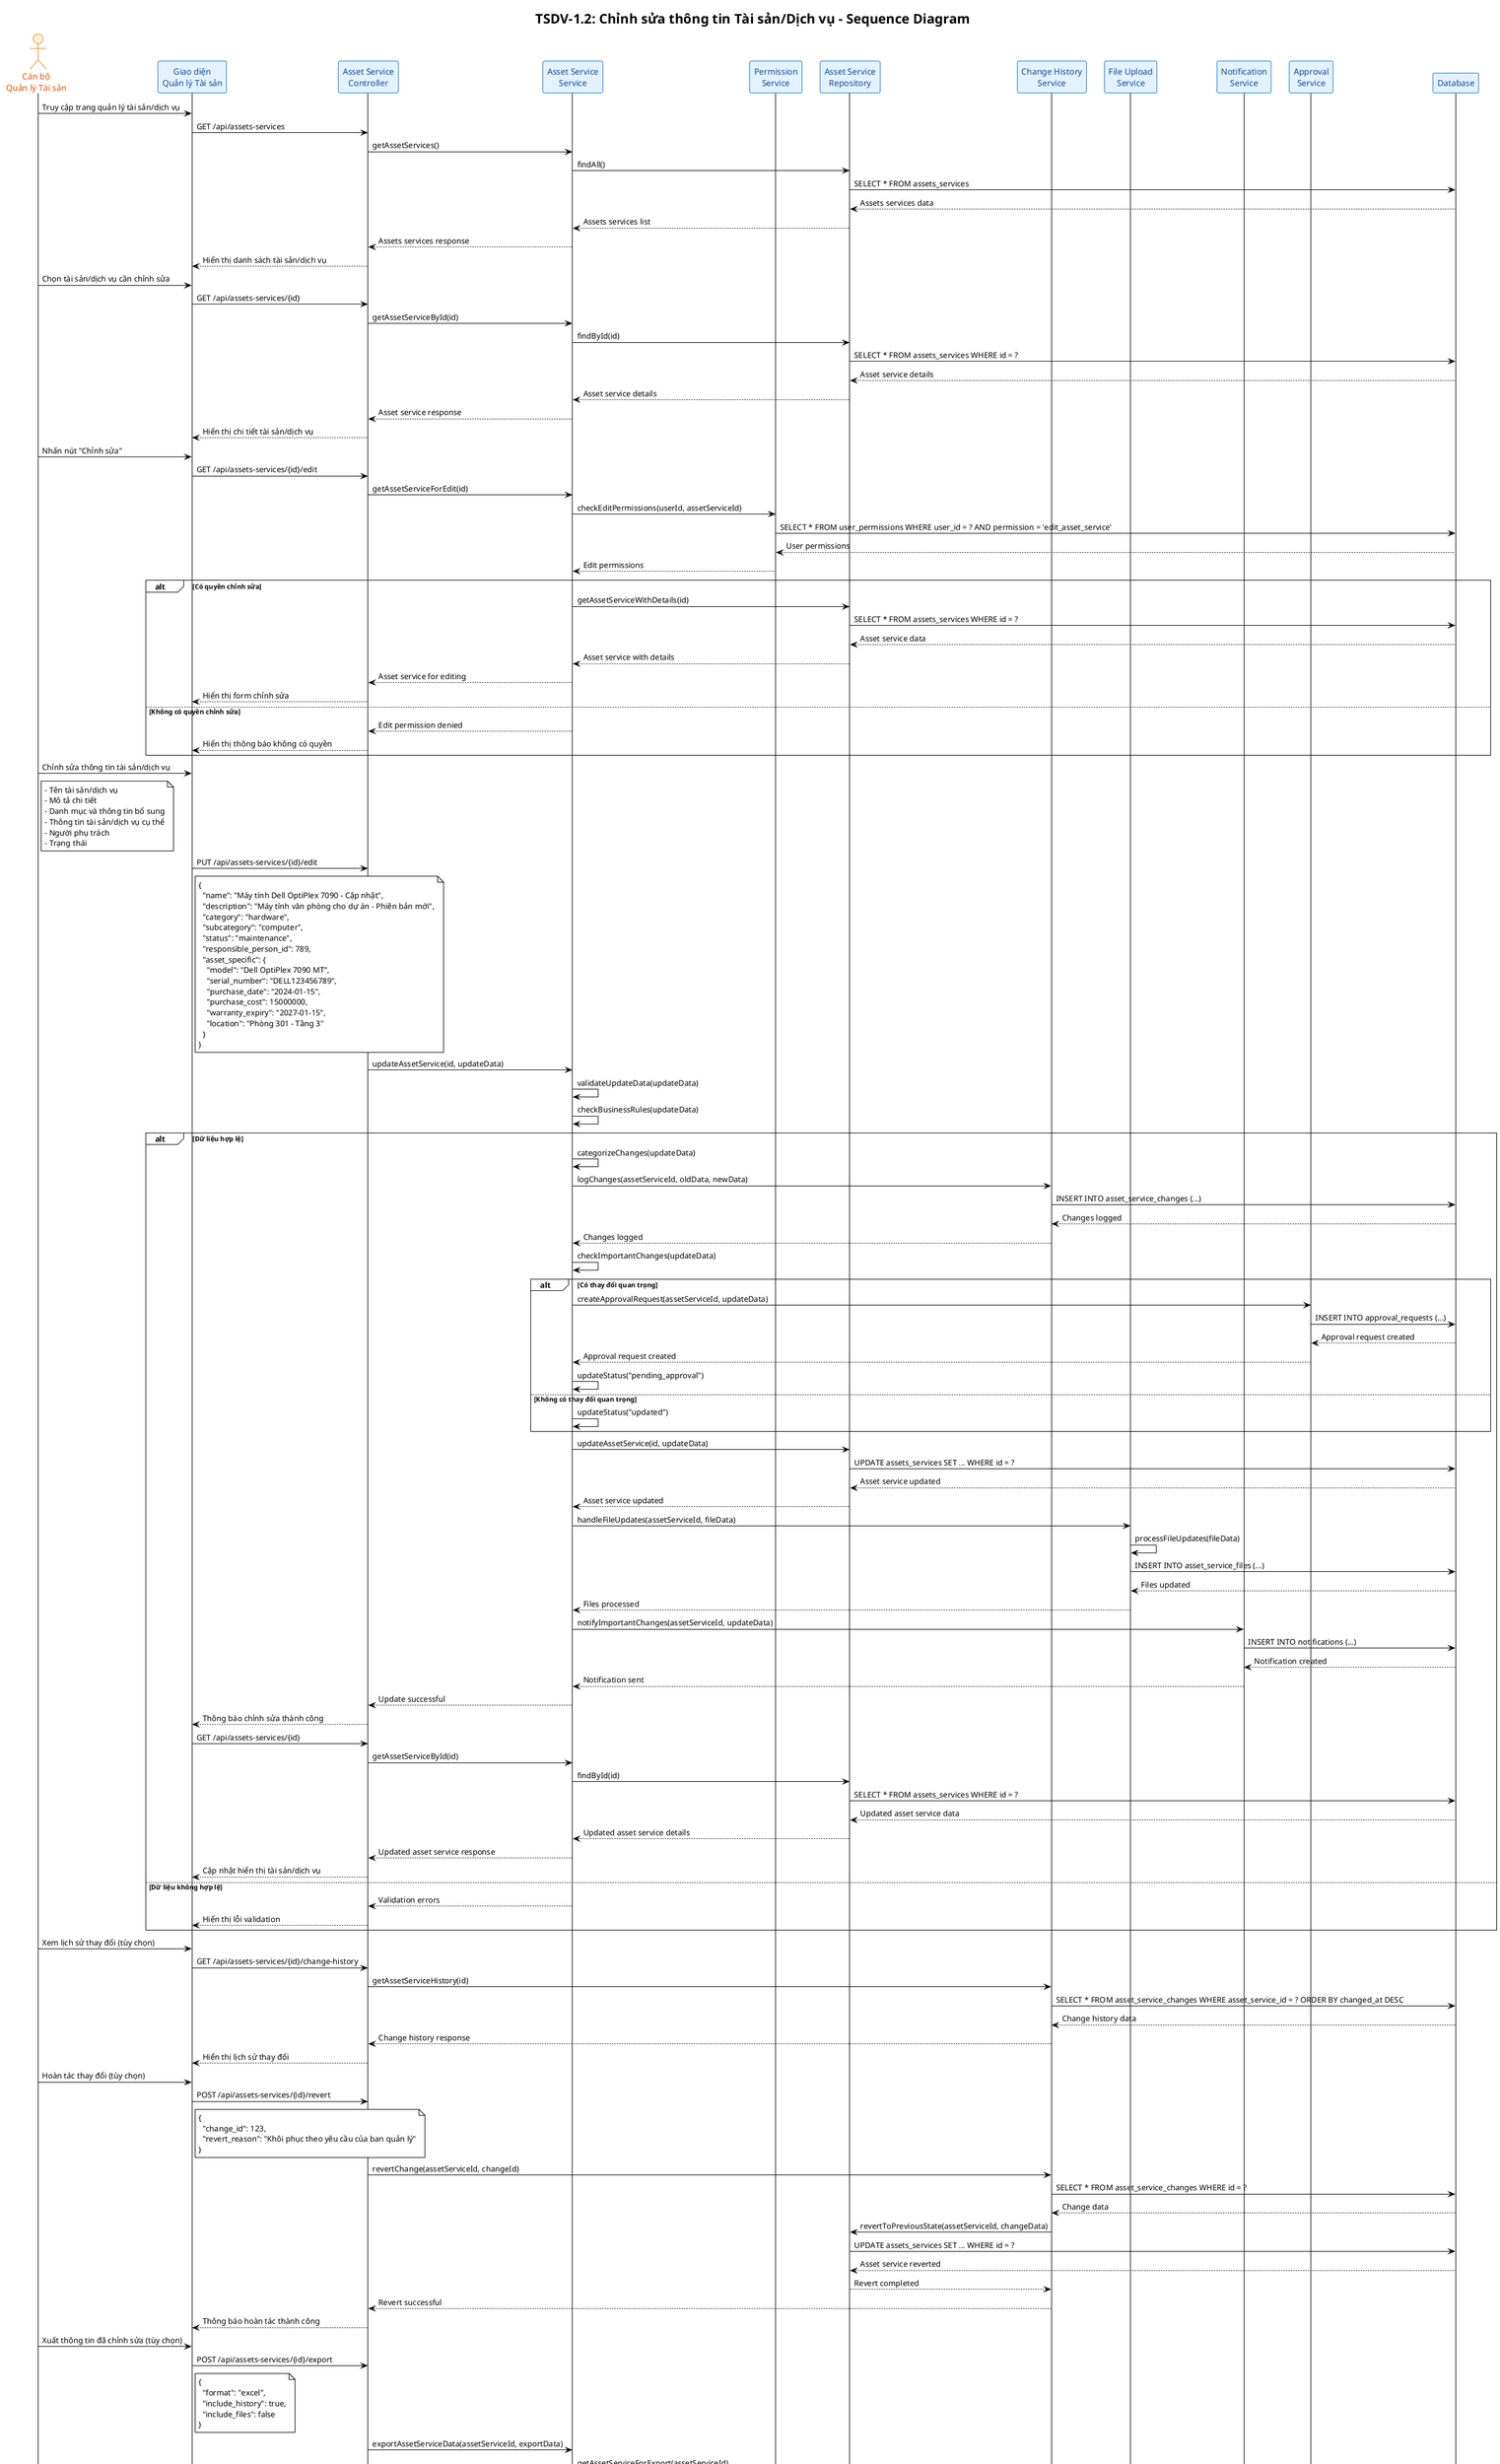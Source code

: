 @startuml TSDV-1.2 Sequence Diagram
!theme plain
skinparam backgroundColor #FFFFFF
skinparam participant {
  BackgroundColor #E3F2FD
  BorderColor #1976D2
  FontColor #0D47A1
}
skinparam actor {
  BackgroundColor #FFF3E0
  BorderColor #F57C00
  FontColor #E65100
}
skinparam database {
  BackgroundColor #F3E5F5
  BorderColor #7B1FA2
  FontColor #4A148C
}

title TSDV-1.2: Chỉnh sửa thông tin Tài sản/Dịch vụ - Sequence Diagram

actor "Cán bộ\nQuản lý Tài sản" as User
participant "Giao diện\nQuản lý Tài sản" as UI
participant "Asset Service\nController" as Controller
participant "Asset Service\nService" as Service
participant "Permission\nService" as PermissionService
participant "Asset Service\nRepository" as AssetRepo
participant "Change History\nService" as HistoryService
participant "File Upload\nService" as FileService
participant "Notification\nService" as NotificationService
participant "Approval\nService" as ApprovalService
participant "Database" as DB

User -> UI: Truy cập trang quản lý tài sản/dịch vụ
UI -> Controller: GET /api/assets-services
Controller -> Service: getAssetServices()
Service -> AssetRepo: findAll()
AssetRepo -> DB: SELECT * FROM assets_services
DB --> AssetRepo: Assets services data
AssetRepo --> Service: Assets services list
Service --> Controller: Assets services response
Controller --> UI: Hiển thị danh sách tài sản/dịch vụ

User -> UI: Chọn tài sản/dịch vụ cần chỉnh sửa
UI -> Controller: GET /api/assets-services/{id}
Controller -> Service: getAssetServiceById(id)
Service -> AssetRepo: findById(id)
AssetRepo -> DB: SELECT * FROM assets_services WHERE id = ?
DB --> AssetRepo: Asset service details
AssetRepo --> Service: Asset service details
Service --> Controller: Asset service response
Controller --> UI: Hiển thị chi tiết tài sản/dịch vụ

User -> UI: Nhấn nút "Chỉnh sửa"
UI -> Controller: GET /api/assets-services/{id}/edit
Controller -> Service: getAssetServiceForEdit(id)
Service -> PermissionService: checkEditPermissions(userId, assetServiceId)
PermissionService -> DB: SELECT * FROM user_permissions WHERE user_id = ? AND permission = 'edit_asset_service'
DB --> PermissionService: User permissions
PermissionService --> Service: Edit permissions

alt Có quyền chỉnh sửa
  Service -> AssetRepo: getAssetServiceWithDetails(id)
  AssetRepo -> DB: SELECT * FROM assets_services WHERE id = ?
  DB --> AssetRepo: Asset service data
  AssetRepo --> Service: Asset service with details
  Service --> Controller: Asset service for editing
  Controller --> UI: Hiển thị form chỉnh sửa
  
else Không có quyền chỉnh sửa
  Service --> Controller: Edit permission denied
  Controller --> UI: Hiển thị thông báo không có quyền
end

User -> UI: Chỉnh sửa thông tin tài sản/dịch vụ
note right of User
  - Tên tài sản/dịch vụ
  - Mô tả chi tiết
  - Danh mục và thông tin bổ sung
  - Thông tin tài sản/dịch vụ cụ thể
  - Người phụ trách
  - Trạng thái
end note

UI -> Controller: PUT /api/assets-services/{id}/edit
note right of UI
{
  "name": "Máy tính Dell OptiPlex 7090 - Cập nhật",
  "description": "Máy tính văn phòng cho dự án - Phiên bản mới",
  "category": "hardware",
  "subcategory": "computer",
  "status": "maintenance",
  "responsible_person_id": 789,
  "asset_specific": {
    "model": "Dell OptiPlex 7090 MT",
    "serial_number": "DELL123456789",
    "purchase_date": "2024-01-15",
    "purchase_cost": 15000000,
    "warranty_expiry": "2027-01-15",
    "location": "Phòng 301 - Tầng 3"
  }
}
end note

Controller -> Service: updateAssetService(id, updateData)
Service -> Service: validateUpdateData(updateData)
Service -> Service: checkBusinessRules(updateData)

alt Dữ liệu hợp lệ
  Service -> Service: categorizeChanges(updateData)
  
  Service -> HistoryService: logChanges(assetServiceId, oldData, newData)
  HistoryService -> DB: INSERT INTO asset_service_changes (...)
  DB --> HistoryService: Changes logged
  HistoryService --> Service: Changes logged
  
  Service -> Service: checkImportantChanges(updateData)
  
  alt Có thay đổi quan trọng
    Service -> ApprovalService: createApprovalRequest(assetServiceId, updateData)
    ApprovalService -> DB: INSERT INTO approval_requests (...)
    DB --> ApprovalService: Approval request created
    ApprovalService --> Service: Approval request created
    
    Service -> Service: updateStatus("pending_approval")
  else Không có thay đổi quan trọng
    Service -> Service: updateStatus("updated")
  end
  
  Service -> AssetRepo: updateAssetService(id, updateData)
  AssetRepo -> DB: UPDATE assets_services SET ... WHERE id = ?
  DB --> AssetRepo: Asset service updated
  AssetRepo --> Service: Asset service updated
  
  Service -> FileService: handleFileUpdates(assetServiceId, fileData)
  FileService -> FileService: processFileUpdates(fileData)
  FileService -> DB: INSERT INTO asset_service_files (...)
  DB --> FileService: Files updated
  FileService --> Service: Files processed
  
  Service -> NotificationService: notifyImportantChanges(assetServiceId, updateData)
  NotificationService -> DB: INSERT INTO notifications (...)
  DB --> NotificationService: Notification created
  NotificationService --> Service: Notification sent
  
  Service --> Controller: Update successful
  Controller --> UI: Thông báo chỉnh sửa thành công
  
  UI -> Controller: GET /api/assets-services/{id}
  Controller -> Service: getAssetServiceById(id)
  Service -> AssetRepo: findById(id)
  AssetRepo -> DB: SELECT * FROM assets_services WHERE id = ?
  DB --> AssetRepo: Updated asset service data
  AssetRepo --> Service: Updated asset service details
  Service --> Controller: Updated asset service response
  Controller --> UI: Cập nhật hiển thị tài sản/dịch vụ
  
else Dữ liệu không hợp lệ
  Service --> Controller: Validation errors
  Controller --> UI: Hiển thị lỗi validation
end

User -> UI: Xem lịch sử thay đổi (tùy chọn)
UI -> Controller: GET /api/assets-services/{id}/change-history
Controller -> HistoryService: getAssetServiceHistory(id)
HistoryService -> DB: SELECT * FROM asset_service_changes WHERE asset_service_id = ? ORDER BY changed_at DESC
DB --> HistoryService: Change history data
HistoryService --> Controller: Change history response
Controller --> UI: Hiển thị lịch sử thay đổi

User -> UI: Hoàn tác thay đổi (tùy chọn)
UI -> Controller: POST /api/assets-services/{id}/revert
note right of UI
{
  "change_id": 123,
  "revert_reason": "Khôi phục theo yêu cầu của ban quản lý"
}
end note

Controller -> HistoryService: revertChange(assetServiceId, changeId)
HistoryService -> DB: SELECT * FROM asset_service_changes WHERE id = ?
DB --> HistoryService: Change data
HistoryService -> AssetRepo: revertToPreviousState(assetServiceId, changeData)
AssetRepo -> DB: UPDATE assets_services SET ... WHERE id = ?
DB --> AssetRepo: Asset service reverted
AssetRepo --> HistoryService: Revert completed
HistoryService --> Controller: Revert successful
Controller --> UI: Thông báo hoàn tác thành công

User -> UI: Xuất thông tin đã chỉnh sửa (tùy chọn)
UI -> Controller: POST /api/assets-services/{id}/export
note right of UI
{
  "format": "excel",
  "include_history": true,
  "include_files": false
}
end note

Controller -> Service: exportAssetServiceData(assetServiceId, exportData)
Service -> AssetRepo: getAssetServiceForExport(assetServiceId)
AssetRepo -> DB: SELECT * FROM assets_services WHERE id = ?
DB --> AssetRepo: Asset service data
AssetRepo --> Service: Asset service data
Service -> HistoryService: getChangeHistoryForExport(assetServiceId)
HistoryService --> Service: Change history data
Service -> Service: generateExportFile(assetServiceData, changeHistory)
Service --> Controller: Export file
Controller --> UI: Tải xuống file xuất

@enduml
